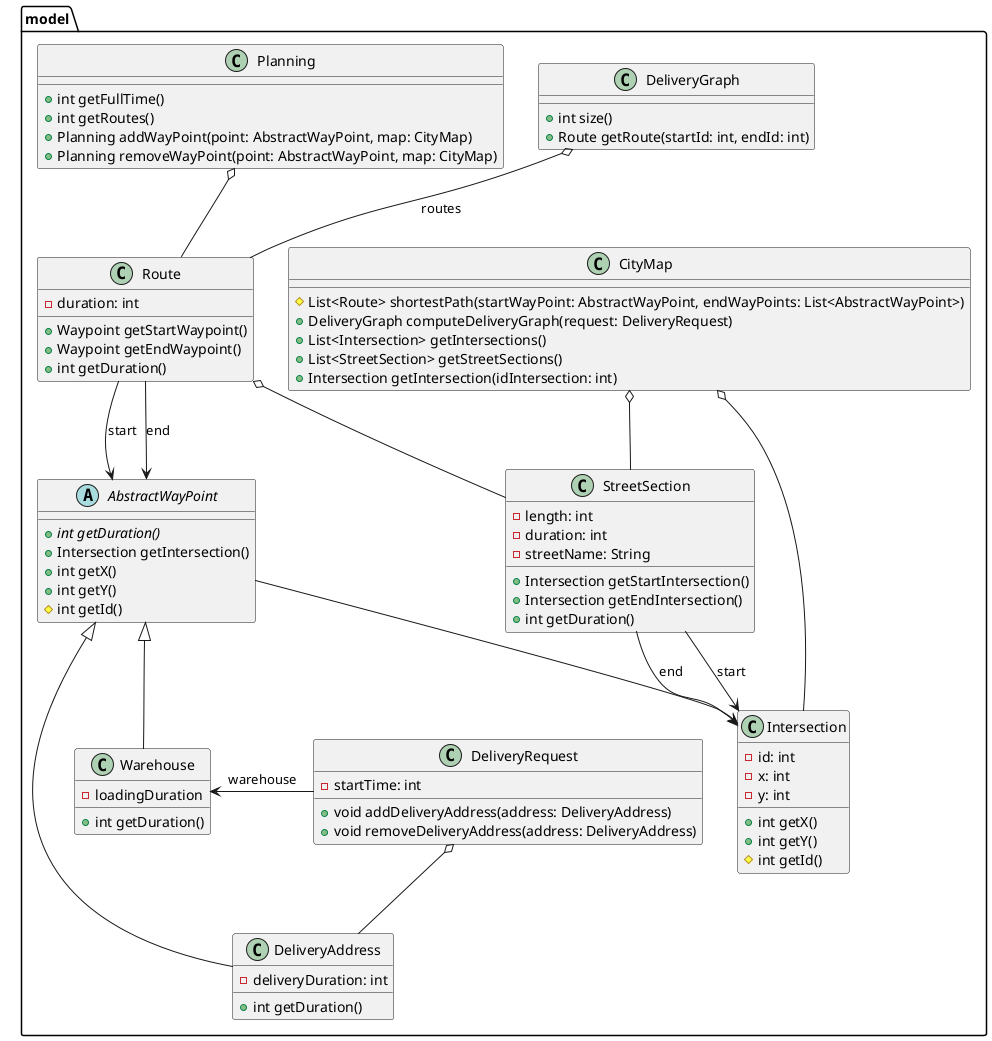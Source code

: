 @startuml

package model {
    class CityMap {
       #List<Route> shortestPath(startWayPoint: AbstractWayPoint, endWayPoints: List<AbstractWayPoint>)
       +DeliveryGraph computeDeliveryGraph(request: DeliveryRequest)
       +List<Intersection> getIntersections()
       +List<StreetSection> getStreetSections()
       +Intersection getIntersection(idIntersection: int)
    }

    class DeliveryGraph {
        +int size()
        +Route getRoute(startId: int, endId: int)
    }

    class StreetSection {
        -length: int
        -duration: int
        -streetName: String
        +Intersection getStartIntersection()
        +Intersection getEndIntersection()
        +int getDuration()
    }

    class Intersection {
        -id: int
        -x: int
        -y: int
        +int getX()
        +int getY()
        #int getId()
    }

    abstract class AbstractWayPoint {
        +{abstract} int getDuration()
        +Intersection getIntersection()
        +int getX()
        +int getY()
        #int getId()
    }

    class DeliveryAddress {
        -deliveryDuration: int
        +int getDuration()
    }

    class Warehouse {
        -loadingDuration
        +int getDuration()
    }

    class DeliveryRequest {
        -startTime: int
        +void addDeliveryAddress(address: DeliveryAddress)
        +void removeDeliveryAddress(address: DeliveryAddress)
    }

    class Planning {
        +int getFullTime()
        +int getRoutes()
        +Planning addWayPoint(point: AbstractWayPoint, map: CityMap)
        +Planning removeWayPoint(point: AbstractWayPoint, map: CityMap)
    }

    class Route {
        -duration: int
        +Waypoint getStartWaypoint()
        +Waypoint getEndWaypoint()
        +int getDuration()
    }

    CityMap o-- StreetSection
    CityMap o-- Intersection
    AbstractWayPoint --> Intersection
    StreetSection --> Intersection : end
    StreetSection --> Intersection : start
    Route o-- StreetSection
    Route --> AbstractWayPoint : end
    Route --> AbstractWayPoint : start
    AbstractWayPoint <|-- DeliveryAddress
    AbstractWayPoint <|-- Warehouse
    DeliveryRequest o-- DeliveryAddress
    DeliveryRequest -left-> Warehouse : warehouse
    DeliveryGraph o-- Route : routes
    Planning o-- Route
}



@enduml
